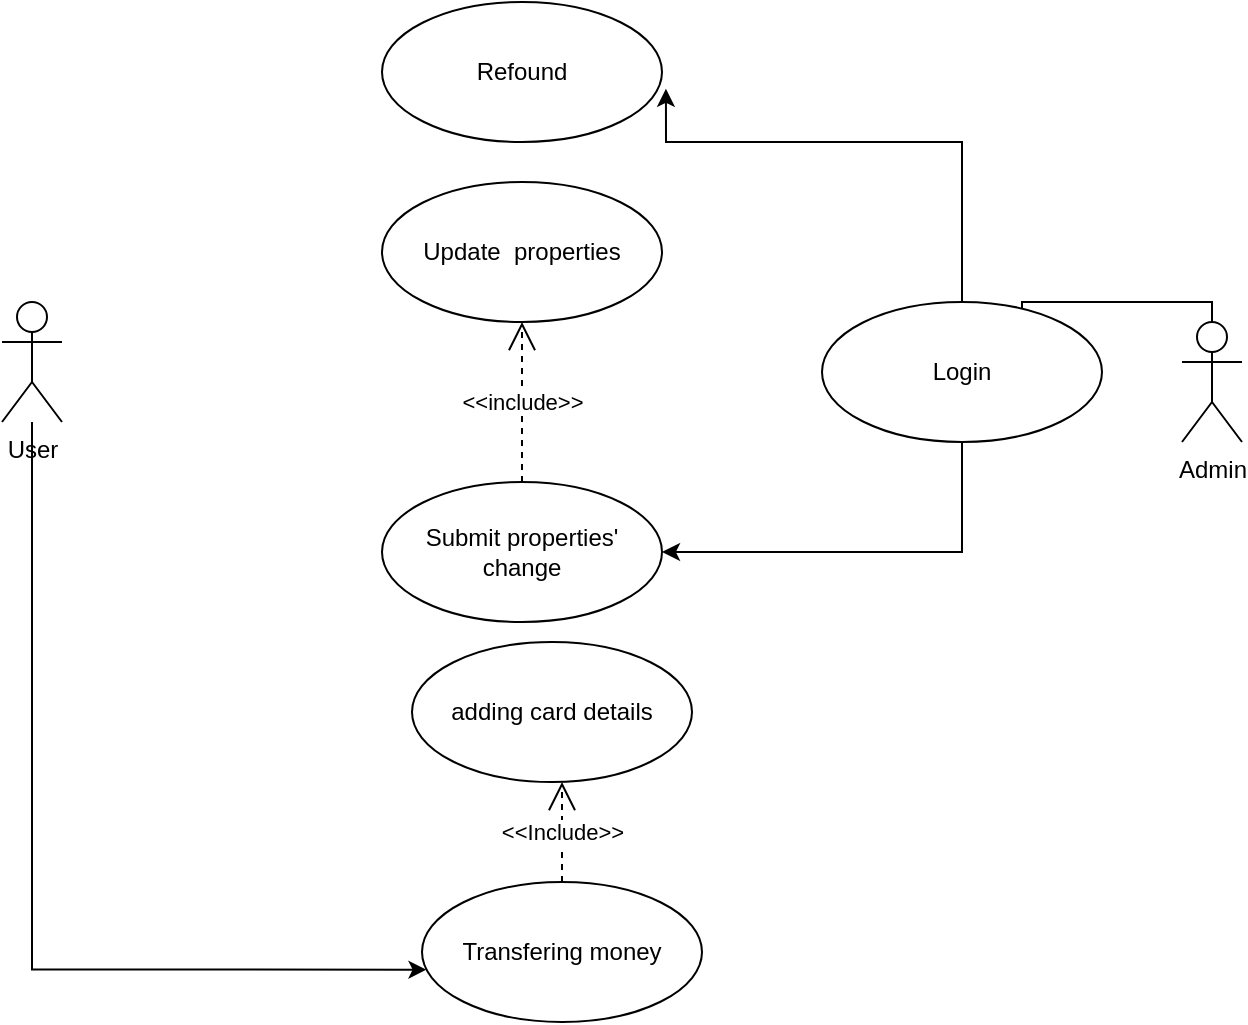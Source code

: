 <mxfile version="15.4.0" type="device"><diagram id="iTe_rJXWwrlR3ehilhQL" name="Page-1"><mxGraphModel dx="1024" dy="592" grid="1" gridSize="10" guides="1" tooltips="1" connect="1" arrows="1" fold="1" page="1" pageScale="1" pageWidth="850" pageHeight="1100" math="0" shadow="0"><root><mxCell id="0"/><mxCell id="1" parent="0"/><mxCell id="o6_ibgVwFG5AWmeTgAc--23" style="edgeStyle=orthogonalEdgeStyle;rounded=0;orthogonalLoop=1;jettySize=auto;html=1;entryX=0.016;entryY=0.626;entryDx=0;entryDy=0;entryPerimeter=0;" edge="1" parent="1" source="o6_ibgVwFG5AWmeTgAc--1" target="o6_ibgVwFG5AWmeTgAc--24"><mxGeometry relative="1" as="geometry"><mxPoint x="270" y="480" as="targetPoint"/><Array as="points"><mxPoint x="95" y="504"/></Array></mxGeometry></mxCell><mxCell id="o6_ibgVwFG5AWmeTgAc--1" value="User" style="shape=umlActor;verticalLabelPosition=bottom;verticalAlign=top;html=1;outlineConnect=0;" vertex="1" parent="1"><mxGeometry x="80" y="170" width="30" height="60" as="geometry"/></mxCell><mxCell id="o6_ibgVwFG5AWmeTgAc--8" style="edgeStyle=orthogonalEdgeStyle;rounded=0;orthogonalLoop=1;jettySize=auto;html=1;entryX=1;entryY=0.5;entryDx=0;entryDy=0;" edge="1" parent="1" source="o6_ibgVwFG5AWmeTgAc--2" target="o6_ibgVwFG5AWmeTgAc--4"><mxGeometry relative="1" as="geometry"><Array as="points"><mxPoint x="665" y="170"/><mxPoint x="590" y="170"/><mxPoint x="590" y="65"/></Array></mxGeometry></mxCell><mxCell id="o6_ibgVwFG5AWmeTgAc--2" value="Admin" style="shape=umlActor;verticalLabelPosition=bottom;verticalAlign=top;html=1;outlineConnect=0;" vertex="1" parent="1"><mxGeometry x="670" y="180" width="30" height="60" as="geometry"/></mxCell><mxCell id="o6_ibgVwFG5AWmeTgAc--21" style="edgeStyle=orthogonalEdgeStyle;rounded=0;orthogonalLoop=1;jettySize=auto;html=1;entryX=1.014;entryY=0.62;entryDx=0;entryDy=0;entryPerimeter=0;" edge="1" parent="1" source="o6_ibgVwFG5AWmeTgAc--4" target="o6_ibgVwFG5AWmeTgAc--20"><mxGeometry relative="1" as="geometry"><Array as="points"><mxPoint x="560" y="90"/><mxPoint x="412" y="90"/></Array></mxGeometry></mxCell><mxCell id="o6_ibgVwFG5AWmeTgAc--4" value="Login" style="ellipse;whiteSpace=wrap;html=1;" vertex="1" parent="1"><mxGeometry x="490" y="170" width="140" height="70" as="geometry"/></mxCell><mxCell id="o6_ibgVwFG5AWmeTgAc--10" value="Update&amp;nbsp; properties" style="ellipse;whiteSpace=wrap;html=1;" vertex="1" parent="1"><mxGeometry x="270" y="110" width="140" height="70" as="geometry"/></mxCell><mxCell id="o6_ibgVwFG5AWmeTgAc--11" value="Submit properties' change" style="ellipse;whiteSpace=wrap;html=1;" vertex="1" parent="1"><mxGeometry x="270" y="260" width="140" height="70" as="geometry"/></mxCell><mxCell id="o6_ibgVwFG5AWmeTgAc--12" style="edgeStyle=orthogonalEdgeStyle;rounded=0;orthogonalLoop=1;jettySize=auto;html=1;entryX=1;entryY=0.5;entryDx=0;entryDy=0;exitX=0.5;exitY=1;exitDx=0;exitDy=0;" edge="1" parent="1" source="o6_ibgVwFG5AWmeTgAc--4" target="o6_ibgVwFG5AWmeTgAc--11"><mxGeometry relative="1" as="geometry"><mxPoint x="670" y="220" as="sourcePoint"/><mxPoint x="420" y="75" as="targetPoint"/><Array as="points"><mxPoint x="560" y="295"/></Array></mxGeometry></mxCell><mxCell id="o6_ibgVwFG5AWmeTgAc--16" value="&amp;lt;&amp;lt;include&amp;gt;&amp;gt;" style="endArrow=open;endSize=12;dashed=1;html=1;rounded=0;edgeStyle=orthogonalEdgeStyle;exitX=0.5;exitY=0;exitDx=0;exitDy=0;" edge="1" parent="1" source="o6_ibgVwFG5AWmeTgAc--11" target="o6_ibgVwFG5AWmeTgAc--10"><mxGeometry width="160" relative="1" as="geometry"><mxPoint x="340" y="250" as="sourcePoint"/><mxPoint x="450" y="190" as="targetPoint"/><Array as="points"/></mxGeometry></mxCell><mxCell id="o6_ibgVwFG5AWmeTgAc--20" value="Refound" style="ellipse;whiteSpace=wrap;html=1;" vertex="1" parent="1"><mxGeometry x="270" y="20" width="140" height="70" as="geometry"/></mxCell><mxCell id="o6_ibgVwFG5AWmeTgAc--22" value="adding card details" style="ellipse;whiteSpace=wrap;html=1;" vertex="1" parent="1"><mxGeometry x="285" y="340" width="140" height="70" as="geometry"/></mxCell><mxCell id="o6_ibgVwFG5AWmeTgAc--24" value="Transfering money" style="ellipse;whiteSpace=wrap;html=1;" vertex="1" parent="1"><mxGeometry x="290" y="460" width="140" height="70" as="geometry"/></mxCell><mxCell id="o6_ibgVwFG5AWmeTgAc--26" value="&amp;lt;&amp;lt;Include&amp;gt;&amp;gt;&lt;br&gt;" style="endArrow=open;endSize=12;dashed=1;html=1;rounded=0;edgeStyle=orthogonalEdgeStyle;exitX=0.5;exitY=0;exitDx=0;exitDy=0;" edge="1" parent="1" source="o6_ibgVwFG5AWmeTgAc--24"><mxGeometry width="160" relative="1" as="geometry"><mxPoint x="340" y="300" as="sourcePoint"/><mxPoint x="360" y="410" as="targetPoint"/></mxGeometry></mxCell></root></mxGraphModel></diagram></mxfile>